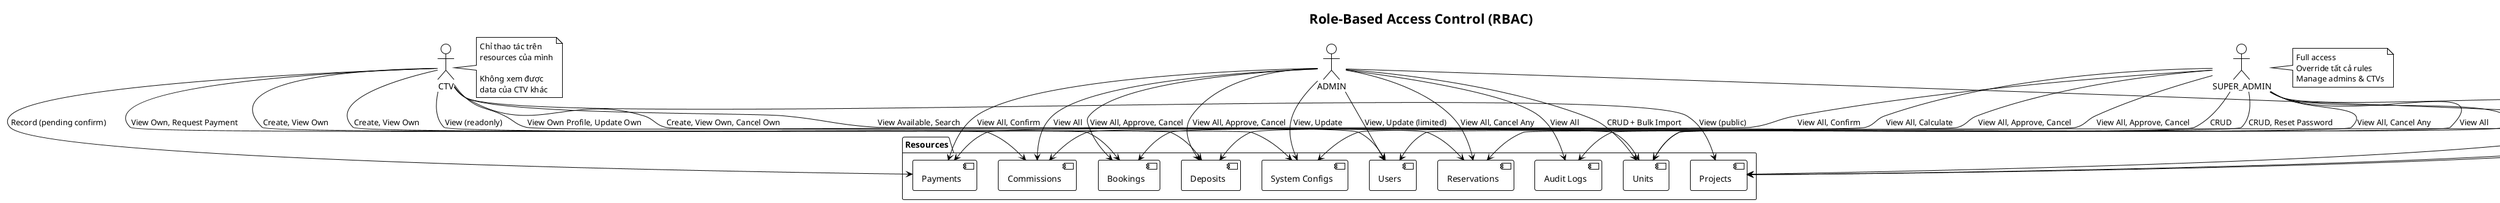 @startuml
!theme plain
title Role-Based Access Control (RBAC)

package "Resources" {
    [Projects]
    [Units]
    [Reservations]
    [Bookings]
    [Deposits]
    [Payments]
    [Commissions]
    [System Configs]
    [Users]
    [Audit Logs]
}

actor "SUPER_ADMIN" as sa
actor "ADMIN" as admin
actor "CTV" as ctv
actor "USER/GUEST" as user

sa --> [Projects] : CRUD
sa --> [Units] : CRUD + Bulk Import
sa --> [Reservations] : View All, Cancel Any
sa --> [Bookings] : View All, Approve, Cancel
sa --> [Deposits] : View All, Approve, Cancel
sa --> [Payments] : View All, Confirm
sa --> [Commissions] : View All, Calculate
sa --> [System Configs] : CRUD
sa --> [Users] : CRUD, Reset Password
sa --> [Audit Logs] : View All

admin --> [Projects] : CRUD
admin --> [Units] : CRUD + Bulk Import
admin --> [Reservations] : View All, Cancel Any
admin --> [Bookings] : View All, Approve, Cancel
admin --> [Deposits] : View All, Approve, Cancel
admin --> [Payments] : View All, Confirm
admin --> [Commissions] : View All
admin --> [System Configs] : View, Update
admin --> [Users] : View, Update (limited)
admin --> [Audit Logs] : View All

ctv --> [Projects] : View (public)
ctv --> [Units] : View Available, Search
ctv --> [Reservations] : Create, View Own, Cancel Own
ctv --> [Bookings] : Create, View Own
ctv --> [Deposits] : Create, View Own
ctv --> [Payments] : Record (pending confirm)
ctv --> [Commissions] : View Own, Request Payment
ctv --> [System Configs] : View (readonly)
ctv --> [Users] : View Own Profile, Update Own

user --> [Projects] : View (public info)
user --> [Units] : View (limited info)

note right of sa
  Full access
  Override tất cả rules
  Manage admins & CTVs
end note

note right of ctv
  Chỉ thao tác trên
  resources của mình
  
  Không xem được
  data của CTV khác
end note

@enduml

